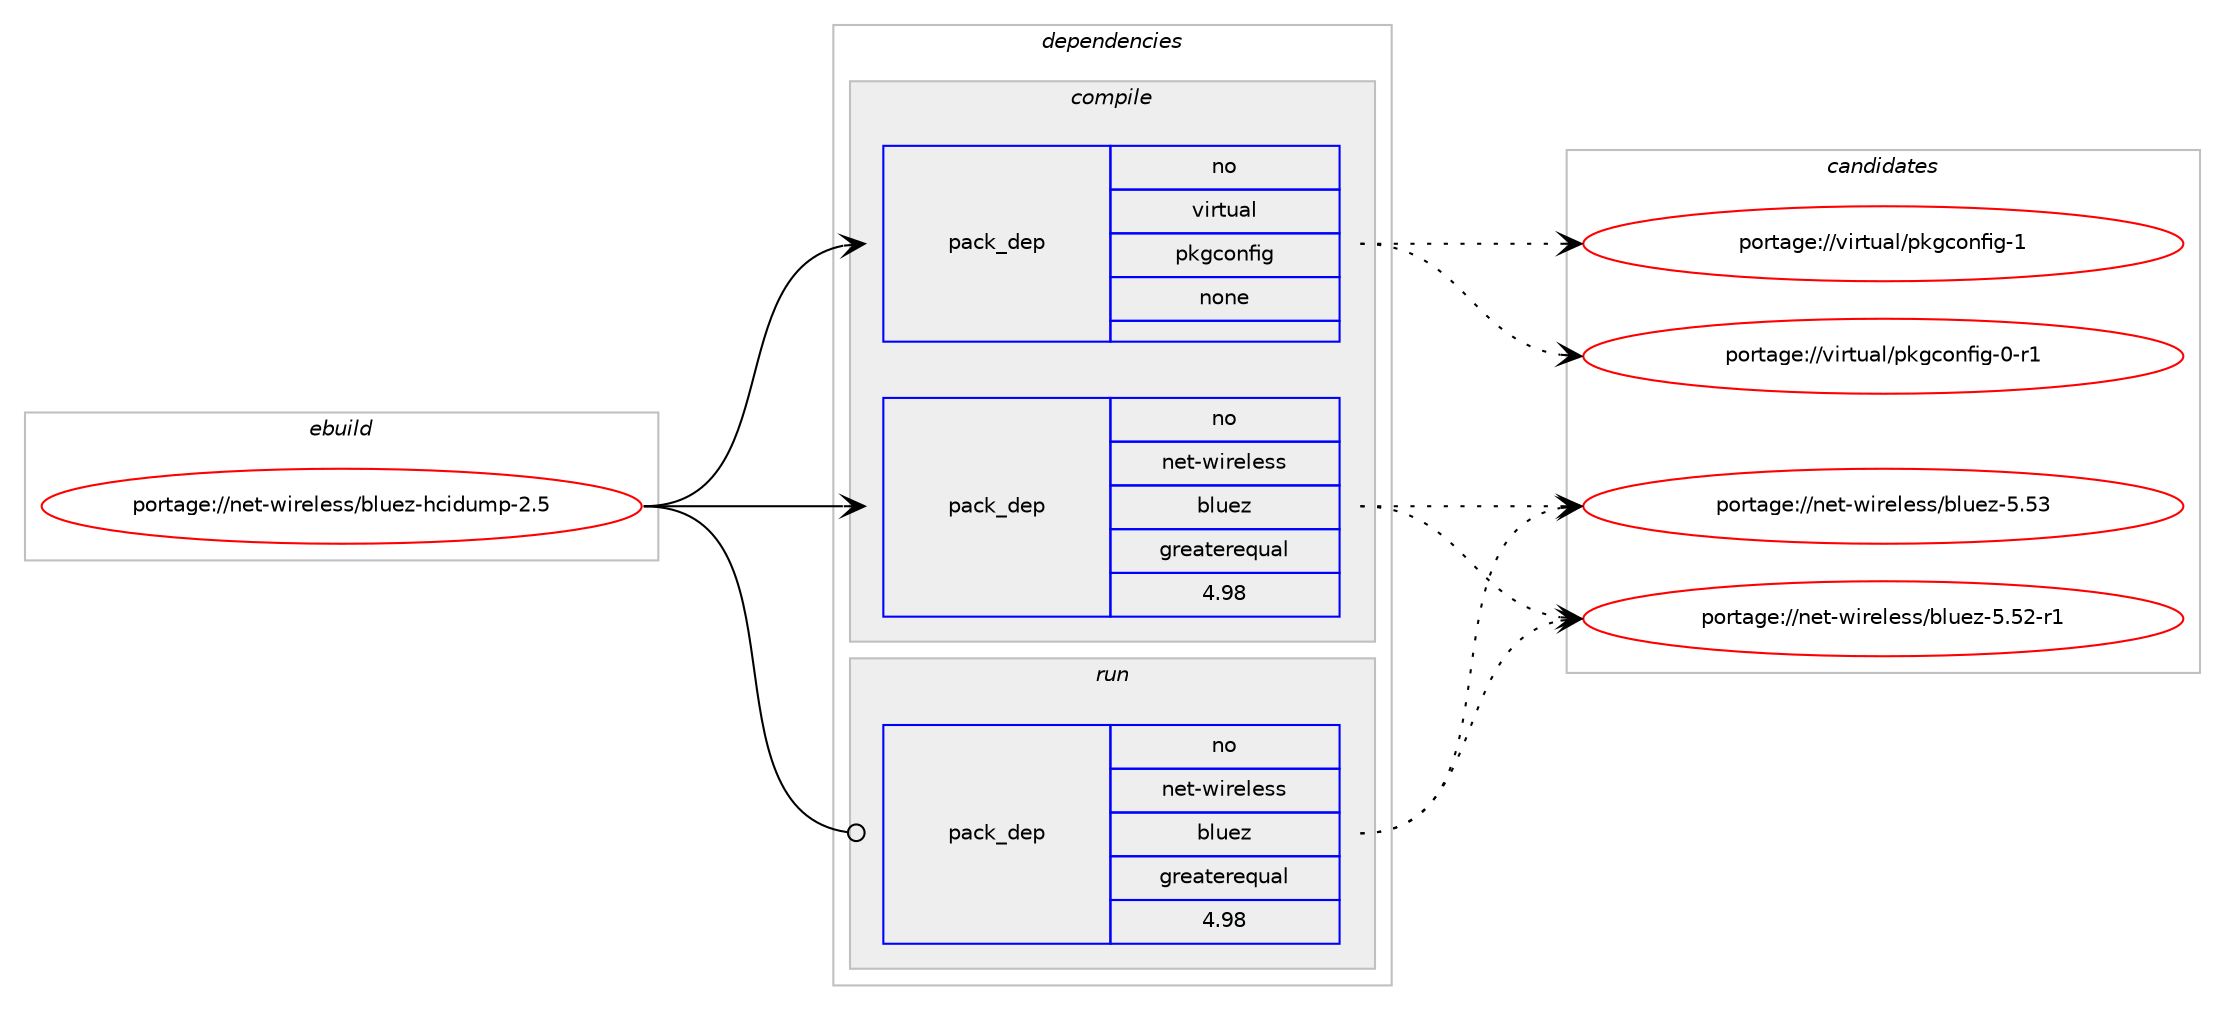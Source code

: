 digraph prolog {

# *************
# Graph options
# *************

newrank=true;
concentrate=true;
compound=true;
graph [rankdir=LR,fontname=Helvetica,fontsize=10,ranksep=1.5];#, ranksep=2.5, nodesep=0.2];
edge  [arrowhead=vee];
node  [fontname=Helvetica,fontsize=10];

# **********
# The ebuild
# **********

subgraph cluster_leftcol {
color=gray;
rank=same;
label=<<i>ebuild</i>>;
id [label="portage://net-wireless/bluez-hcidump-2.5", color=red, width=4, href="../net-wireless/bluez-hcidump-2.5.svg"];
}

# ****************
# The dependencies
# ****************

subgraph cluster_midcol {
color=gray;
label=<<i>dependencies</i>>;
subgraph cluster_compile {
fillcolor="#eeeeee";
style=filled;
label=<<i>compile</i>>;
subgraph pack36527 {
dependency45542 [label=<<TABLE BORDER="0" CELLBORDER="1" CELLSPACING="0" CELLPADDING="4" WIDTH="220"><TR><TD ROWSPAN="6" CELLPADDING="30">pack_dep</TD></TR><TR><TD WIDTH="110">no</TD></TR><TR><TD>net-wireless</TD></TR><TR><TD>bluez</TD></TR><TR><TD>greaterequal</TD></TR><TR><TD>4.98</TD></TR></TABLE>>, shape=none, color=blue];
}
id:e -> dependency45542:w [weight=20,style="solid",arrowhead="vee"];
subgraph pack36528 {
dependency45543 [label=<<TABLE BORDER="0" CELLBORDER="1" CELLSPACING="0" CELLPADDING="4" WIDTH="220"><TR><TD ROWSPAN="6" CELLPADDING="30">pack_dep</TD></TR><TR><TD WIDTH="110">no</TD></TR><TR><TD>virtual</TD></TR><TR><TD>pkgconfig</TD></TR><TR><TD>none</TD></TR><TR><TD></TD></TR></TABLE>>, shape=none, color=blue];
}
id:e -> dependency45543:w [weight=20,style="solid",arrowhead="vee"];
}
subgraph cluster_compileandrun {
fillcolor="#eeeeee";
style=filled;
label=<<i>compile and run</i>>;
}
subgraph cluster_run {
fillcolor="#eeeeee";
style=filled;
label=<<i>run</i>>;
subgraph pack36529 {
dependency45544 [label=<<TABLE BORDER="0" CELLBORDER="1" CELLSPACING="0" CELLPADDING="4" WIDTH="220"><TR><TD ROWSPAN="6" CELLPADDING="30">pack_dep</TD></TR><TR><TD WIDTH="110">no</TD></TR><TR><TD>net-wireless</TD></TR><TR><TD>bluez</TD></TR><TR><TD>greaterequal</TD></TR><TR><TD>4.98</TD></TR></TABLE>>, shape=none, color=blue];
}
id:e -> dependency45544:w [weight=20,style="solid",arrowhead="odot"];
}
}

# **************
# The candidates
# **************

subgraph cluster_choices {
rank=same;
color=gray;
label=<<i>candidates</i>>;

subgraph choice36527 {
color=black;
nodesep=1;
choice1101011164511910511410110810111511547981081171011224553465351 [label="portage://net-wireless/bluez-5.53", color=red, width=4,href="../net-wireless/bluez-5.53.svg"];
choice11010111645119105114101108101115115479810811710112245534653504511449 [label="portage://net-wireless/bluez-5.52-r1", color=red, width=4,href="../net-wireless/bluez-5.52-r1.svg"];
dependency45542:e -> choice1101011164511910511410110810111511547981081171011224553465351:w [style=dotted,weight="100"];
dependency45542:e -> choice11010111645119105114101108101115115479810811710112245534653504511449:w [style=dotted,weight="100"];
}
subgraph choice36528 {
color=black;
nodesep=1;
choice1181051141161179710847112107103991111101021051034549 [label="portage://virtual/pkgconfig-1", color=red, width=4,href="../virtual/pkgconfig-1.svg"];
choice11810511411611797108471121071039911111010210510345484511449 [label="portage://virtual/pkgconfig-0-r1", color=red, width=4,href="../virtual/pkgconfig-0-r1.svg"];
dependency45543:e -> choice1181051141161179710847112107103991111101021051034549:w [style=dotted,weight="100"];
dependency45543:e -> choice11810511411611797108471121071039911111010210510345484511449:w [style=dotted,weight="100"];
}
subgraph choice36529 {
color=black;
nodesep=1;
choice1101011164511910511410110810111511547981081171011224553465351 [label="portage://net-wireless/bluez-5.53", color=red, width=4,href="../net-wireless/bluez-5.53.svg"];
choice11010111645119105114101108101115115479810811710112245534653504511449 [label="portage://net-wireless/bluez-5.52-r1", color=red, width=4,href="../net-wireless/bluez-5.52-r1.svg"];
dependency45544:e -> choice1101011164511910511410110810111511547981081171011224553465351:w [style=dotted,weight="100"];
dependency45544:e -> choice11010111645119105114101108101115115479810811710112245534653504511449:w [style=dotted,weight="100"];
}
}

}
